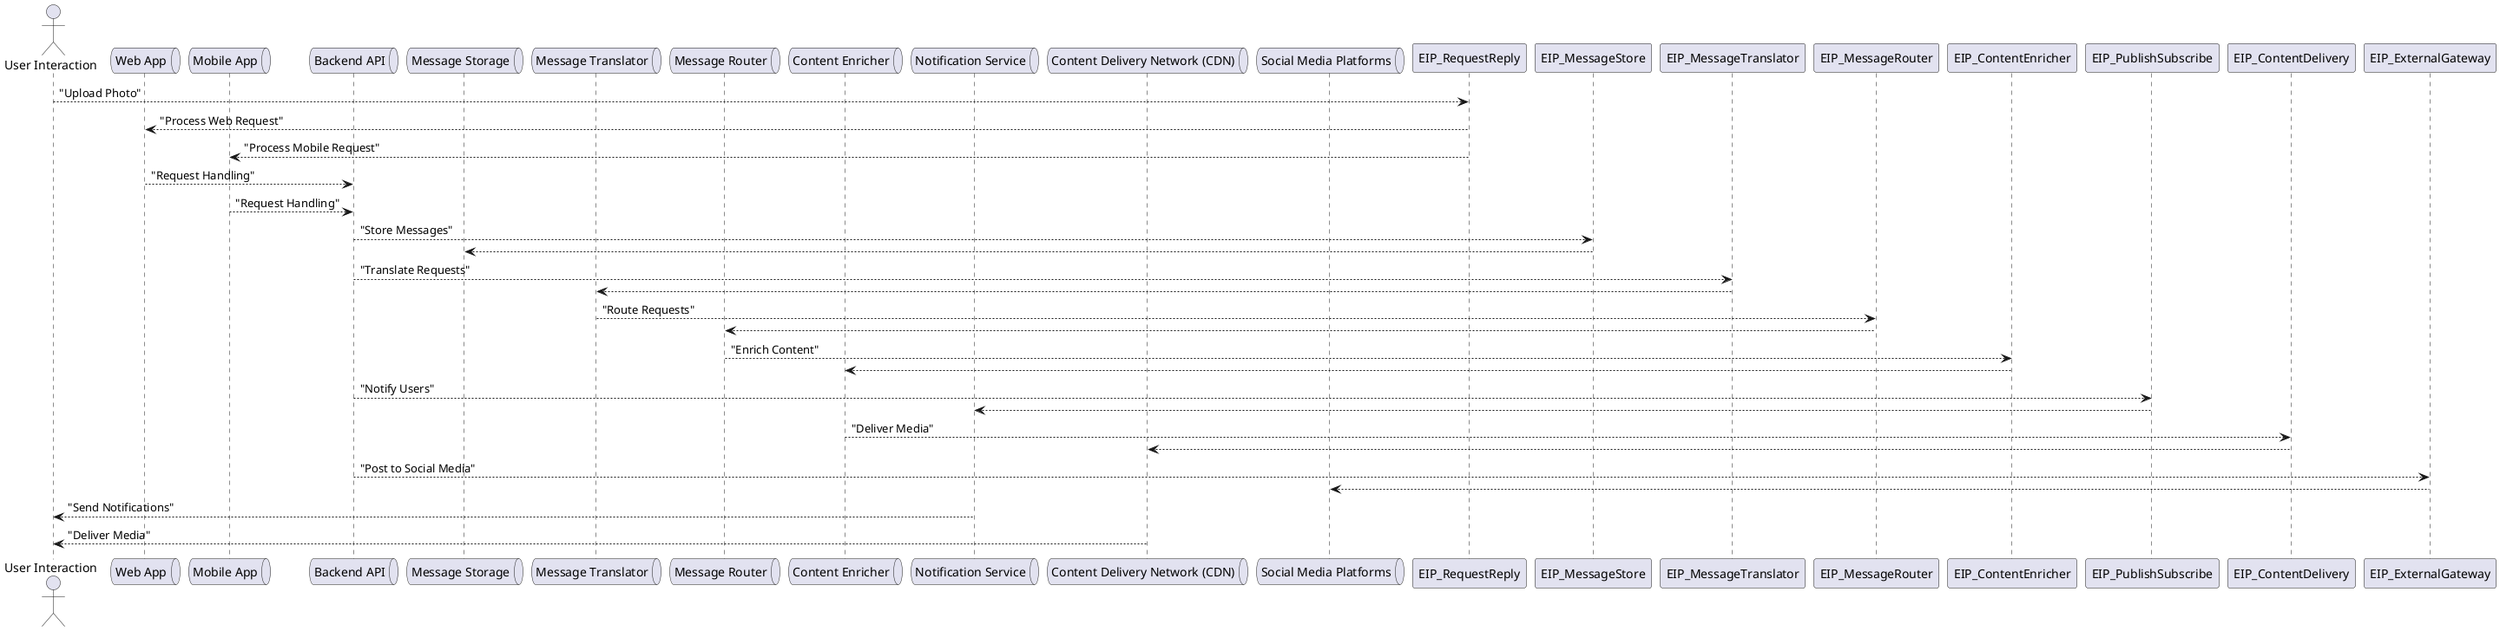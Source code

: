 /' General Styling '/

!include "sprites/filter.puml" 

skinparam defaultTextAlignment center

!procedure HIDE_STEREOTYPES()
  Hide <<message>> stereotype
  Hide <<command message>>  stereotype
  Hide <<document message>>  stereotype
  Hide <<event message>>  stereotype
  Hide <<request-reply>>  stereotype
  Hide <<return address>>  stereotype
  Hide <<correlation identifier>>  stereotype
  Hide <<message sequence>>  stereotype
  Hide <<message expiration>>  stereotype
  Hide <<filter>> stereotype
  Hide <<message router>>  stereotype
  Hide <<content-based router>> stereotype
  Hide <<message filter>> stereotype
  Hide <<dynamic message router>> stereotype
  Hide <<recipient list>>  stereotype
  Hide <<splitter>>  stereotype
  Hide <<aggregator>> stereotype
  Hide <<aggregator>> stereotype
  Hide <<resequencer>> stereotype
  Hide <<composed msg processor>> stereotype
  Hide <<routing slip>> stereotype
  Hide <<process manager>> stereotype
  Hide <<message broker>> stereotype
  Hide <<message broker>> stereotype
  Hide <<message translator>> stereotype
  Hide <<wrapper>> stereotype
  Hide <<unwrapper>> stereotype
  Hide <<data enricher>>  stereotype
  Hide <<content filter>> stereotype
  Hide <<normalizer>> stereotype
  Hide <<message endpoint>> stereotype
  Hide <<messaging gateway>> stereotype
  Hide <<messaging mapper>> stereotype
  Hide <<transactional producer>> stereotype
  Hide <<transactional consumer>> stereotype
  Hide <<polling consumer>> stereotype
  Hide <<event-driven consumer>> stereotype
  Hide <<message dispatcher>> stereotype
  Hide <<selective consumer>> stereotype
  Hide <<durable subscriber>> stereotype
  Hide <<non-durable subscriber>> stereotype
  Hide <<service activator>> stereotype
  Hide <<message channel>>  stereotype
  Hide <<point-to-point channel>>  stereotype
  Hide <<publish-subscribe channel>>  stereotype
  Hide <<datatype channel>> stereotype
  Hide <<invalid message channel>> stereotype
  Hide <<dead letter channel>> stereotype
  Hide <<channel adapter left>>  stereotype
  Hide <<channel adapter right>>  stereotype
  Hide <<messaging bridge>> stereotype
  Hide <<message bus>> stereotype
  Hide <<control bus>> stereotype
  Hide <<detour>> stereotype
  Hide <<wire tap>> stereotype
  Hide <<message store>> stereotype
  Hide <<smart proxy>> stereotype
  Hide <<test message>> stereotype
  Hide <<channel purger>>  stereotype
!endprocedure

!define LAYOUT_LEFT_RIGHT() left to right direction

/'  ########################################################
    ################## Message Construct  ################## 
'/  ########################################################

/'  EIP Pattern: Message 
    Link: https://www.enterpriseintegrationpatterns.com/patterns/messaging/Message.html
'/
!define Message(_alias) rectangle "<$message>" as _alias <<message>> 
!define Message(_alias, _label) rectangle "<$message>\r _label" as _alias <<message>> 


/'  EIP Pattern: Command Message
    Link: https://www.enterpriseintegrationpatterns.com/patterns/messaging/CommandMessage.html 
'/
!define CommandMessage(_alias) rectangle "<$command_message>" as _alias <<command message>> 
!define CommandMessage(_alias, _label) rectangle "<$command_message>\r _label" as _alias <<command message>> 

/'  EIP Pattern: Document Message
    Link: https://www.enterpriseintegrationpatterns.com/patterns/messaging/DocumentMessage.html 
'/
!define DocumentMessage(_alias) rectangle "<$document_message>" as _alias <<document message>> 
!define DocumentMessage(_alias, _label) rectangle "<$document_message>\r _label" as _alias <<document message>> 

/'  EIP Pattern: Event Message
    Link: https://www.enterpriseintegrationpatterns.com/patterns/messaging/EventMessage.html
'/
!define EventMessage(_alias) rectangle "<$event_message>" as _alias <<event message>> 
!define EventMessage(_alias, _label) rectangle "<$event_message>\r _label" as _alias <<event message>> 

/'  EIP Pattern: Request-Reply
    Link: https://www.enterpriseintegrationpatterns.com/patterns/messaging/RequestReply.html
'/
!define RequestReply(_alias) rectangle "<$request_reply>" as _alias <<request-reply>> 
!define RequestReply(_alias, _label) rectangle "<$request_reply>\r _label" as _alias <<request-reply>> 

/'  EIP Pattern: Return Address
    Link: https://www.enterpriseintegrationpatterns.com/patterns/messaging/ReturnAddress.html
'/
!define ReturnAddress(_alias) rectangle "<$return_address>" as _alias <<return address>> 
!define ReturnAddress(_alias, _label) rectangle "<$return_address>\r _label" as _alias <<return address>> 

/'  EIP Pattern: Correlation Identifier
    Link https://www.enterpriseintegrationpatterns.com/patterns/messaging/CorrelationIdentifier.html
'/
!define CorrelationIdentifier(_alias) rectangle "<$correlation_identifier>" as _alias <<correlation identifier>> 
!define CorrelationIdentifier(_alias, _label) rectangle "<$correlation_identifier>\r _label" as _alias <<correlation identifier>> 

/'  EIP Pattern: Message Sequence
    Link: https://www.enterpriseintegrationpatterns.com/patterns/messaging/MessageSequence.html
'/
!define MessageSequence(_alias) rectangle "<$message_sequence>" as _alias <<message sequence>> 
!define MessageSequence(_alias, _label) rectangle "<$message_sequence>\r _label" as _alias <<message sequence>> 

/' EIP Pattern: Message Expiration 
   Link https://www.enterpriseintegrationpatterns.com/patterns/messaging/MessageExpiration.html
'/
!define MessageExpiration(_alias) rectangle "<$message_expiration>" as _alias <<message expiration>> 
!define MessageExpiration(_alias, _label) rectangle "<$message_expiration>\r _label" as _alias <<message expiration>> 

/'  EIP Pattern: Format Indicator
    Link: https://www.enterpriseintegrationpatterns.com/patterns/messaging/FormatIndicator.html
'/

/'  ########################################################
    ################### Message Routing  ################### 
'/  ########################################################

/'  EIP Pattern: Pipes-and-Filter
    Link: https://www.enterpriseintegrationpatterns.com/patterns/messaging/PipesAndFilters.html
'/
!define Filter(_alias) rectangle " " as _alias <<filter>>
!define Filter(_alias, _label) rectangle "_label" as _alias <<filter>>

/'  EIP Pattern: Message Router
    Link: https://www.enterpriseintegrationpatterns.com/patterns/messaging/MessageRouter.html
'/
!define MessageRouter(_alias) rectangle "<$message_router>" as _alias <<message router>> 
!define MessageRouter(_alias, _label) rectangle "<$message_router>\r _label" as _alias <<message router>> 

/'  EIP Pattern: Contend-based Router
    Link: https://www.enterpriseintegrationpatterns.com/patterns/messaging/ContentBasedRouter.html
    TODO: This should be done in a function, with more flexibility
'/
!define ContentBasedRouter(_alias) rectangle "<$content_based_router>" as _alias <<content-based router>> 
!define ContentBasedRouter(_alias, _label) rectangle "<$content_based_router>\r _label" as _alias <<content-based router>> 

/'  EIP Pattern: Message Filter
    Link: https://www.enterpriseintegrationpatterns.com/patterns/messaging/Filter.html
'/
!define MessageFilter(_alias) rectangle "<$message_filter>" as _alias <<message filter>> 
!define MessageFilter(_alias, _label) rectangle "<$message_filter>\r _label" as _alias <<message filter>> 

/'  EIP Pattern: Dynamic Router
    Link: https://www.enterpriseintegrationpatterns.com/patterns/messaging/DynamicRouter.html
'/

' Does require a dynamic rulebase to be linked autoamtically
!definelong DynamicRouter(_alias, _rulebase) 
rectangle "<$message_router>\r" as _alias <<dynamic message router>> 
_alias -- _rulebase
!enddefinelong

' Does require a dynamic rulebase to be linked autoamtically
!definelong DynamicRouter(_alias, _label, _rulebase) 
rectangle "<$message_router>\r _label" as _alias <<dynamic message router>>
_alias -- _rulebase
!enddefinelong

/'  EIP Pattern: Recipient List
    Link: https://www.enterpriseintegrationpatterns.com/patterns/messaging/RecipientList.html
'/
!define RecipientList(_alias) rectangle "<$recipient_list>" as _alias <<recipient list>> 
!define RecipientList(_alias, _label) rectangle "<$recipient_list>\r _label" as _alias <<recipient list>> 


/'  EIP Pattern: Splitter
    Link: https://www.enterpriseintegrationpatterns.com/patterns/messaging/Sequencer.html
'/
!define Splitter(_alias) rectangle "<$splitter>" as _alias <<splitter>> 
!define Splitter(_alias, _label) rectangle "<$splitter>\r _label" as _alias <<splitter>> 


/'  EIP Pattern: Aggregator
    Link: https://www.enterpriseintegrationpatterns.com/patterns/messaging/Aggregator.html
'/
!define Aggregator(_alias) rectangle "<$aggregator>" as _alias <<aggregator>>
!define Aggregator(_alias, _label) rectangle "<$aggregator>\r _label" as _alias <<aggregator>>


/'  EIP Pattern: Resequencer
    Link: https://www.enterpriseintegrationpatterns.com/patterns/messaging/Resequencer.html
'/
!define Resequencer(_alias) rectangle "<$resequencer>" as _alias <<resequencer>>
!define Resequencer(_alias, _label) rectangle "<$resequencer>\r _label" as _alias <<resequencer>>


/'  EIP Pattern: Composed Msg. Processor
    Link: https://www.enterpriseintegrationpatterns.com/patterns/messaging/Resequencer.html
'/
!define ComposedMessageProcessor(_alias) rectangle "<$composed_message_processor>" as _alias <<composed msg processor>>
!define ComposedMessageProcessor(_alias, _label) rectangle "<$composed_message_processor>\r _label" as _alias <<composed msg processor>>

/'  EIP Pattern: Scatter-Gather
    Link: https://www.enterpriseintegrationpatterns.com/patterns/messaging/BroadcastAggregate.html
    Info: No icon defined yet
'/

/'  EIP Pattern: Routing Slip
    Link: https://www.enterpriseintegrationpatterns.com/patterns/messaging/RoutingTable.html
'/
!define RoutingSlip(_alias) rectangle "<$routing_slip>" as _alias <<routing slip>>
!define RoutingSlip(_alias, _label) rectangle "<$routing_slip>\r _label" as _alias <<routing slip>>


/'  EIP Pattern: Process Manager 
    Link: https://www.enterpriseintegrationpatterns.com/patterns/messaging/ProcessManager.html
'/
!define ProcessManager(_alias) rectangle "<$process_manager>" as _alias <<process manager>>
!define ProcessManager(_alias, _label) rectangle "<$process_manager>\r _label" as _alias <<process manager>>


/'  EIP Pattern: Message Broker
    Link: https://www.enterpriseintegrationpatterns.com/patterns/messaging/MessageBroker.html
'/
!define MessageBroker(_alias) rectangle " " as _alias <<message broker>>
!define MessageBroker(_alias, _label) rectangle "_label" as _alias <<message broker>>

/'  ########################################################
    ################ Message Transformation  ############### 
'/  ########################################################

/'  EIP Pattern: Message Translator
    Link: https://www.enterpriseintegrationpatterns.com/patterns/messaging/MessageTranslator.html
'/
!define MessageTranslator(_alias) rectangle "<$message_translator>" as _alias <<message translator>>
!define MessageTranslator(_alias, _label) rectangle "<$message_translator>\r _label" as _alias <<message translator>>

/'  EIP Pattern: Envelope Wrapper
    Link: https://www.enterpriseintegrationpatterns.com/patterns/messaging/EnvelopeWrapper.html
'/
!define Wrapper(_alias) rectangle "<$wrapper>" as _alias <<wrapper>>
!define Wrapper(_alias, _label) rectangle "<$wrapper>\r _label" as _alias <<wrapper>>
!define Unwrapper(_alias) rectangle "<$unwrapper>" as _alias <<unwrapper>>
!define Unwrapper(_alias, _label) rectangle "<$unwrapper>\r _label" as _alias <<unwrapper>>

/'  EIP Pattern: Data Enricher
    Link: https://www.enterpriseintegrationpatterns.com/patterns/messaging/DataEnricher.html
'/
' Does require a external data source to be linked autoamtically
!definelong DataEnricher(_alias, _datasource) 
rectangle "<$data_enricher>\r" as _alias <<data enricher>> 
_alias -- _datasource
!enddefinelong

' Does require a external data source to be linked autoamtically
!definelong DataEnricher(_alias, _label, _datasource) 
rectangle "<$data_enricher>\r _label" as _alias <<data enricher>>
_alias -- _datasource
!enddefinelong

/'  EIP Pattern: Content Filter
    Link: https://www.enterpriseintegrationpatterns.com/patterns/messaging/ContentFilter.html
'/
!define ContentFilter(_alias) rectangle "<$content_filter>" as _alias <<content filter>>
!define ContentFilter(_alias, _label) rectangle "<$content_filter>\r _label" as _alias <<content filter>>

/'  EIP Pattern: Claim Check
    Link: https://www.enterpriseintegrationpatterns.com/patterns/messaging/ClaimCheck.html
    See below. Can be applied to other patterns,
'/

/'  EIP Pattern: Normalizer 
    Link: https://www.enterpriseintegrationpatterns.com/patterns/messaging/Normalizer.html
'/
!define Normalizer(_alias) rectangle "<$normalizer>" as _alias <<normalizer>> 
!define Normalizer(_alias, _label) rectangle "<$normalizer>\r _label" as _alias <<normalizer>> 

/'  EIP Pattern: Canonical Data Model 
    Link: https://www.enterpriseintegrationpatterns.com/patterns/messaging/CanonicalDataModel.html
    Info: No info defined yet
'/

/'  ########################################################
    ################## Messaging Endpoints  ################## 
'/  ########################################################

/'  EIP Pattern: Message Endpoint 
    Link: https://www.enterpriseintegrationpatterns.com/patterns/messaging/MessageEndpoint.html
'/  
!define MessageEndpoint(_alias) rectangle "<$message_endpoint>" as _alias <<message endpoint>> 
!define MessageEndpoint(_alias, _label) rectangle "<$message_endpoint>\r _label" as _alias <<message endpoint>> 

/'  EIP Pattern: Messaging Gateway 
    Link: https://www.enterpriseintegrationpatterns.com/patterns/messaging/MessagingGateway.html
'/
!define MessagingGateway(_alias) rectangle "<$messaging_gateway>" as _alias <<messaging gateway>> 
!define MessagingGateway(_alias, _label) rectangle "<$messaging_gateway>\r _label" as _alias <<messaging gateway>> 

/'  EIP Pattern: Messaging Mapper
    Link: https://www.enterpriseintegrationpatterns.com/patterns/messaging/MessagingMapper.html
'/
!define MessagingMapper(_alias) rectangle "<$messaging_mapper>" as _alias <<messaging mapper>> 
!define MessagingMapper(_alias, _label) rectangle "<$messaging_mapper>\r _label" as _alias <<messaging mapper>> 

/'  EIP Pattern: Transactional client
    Link: https://www.enterpriseintegrationpatterns.com/patterns/messaging/TransactionalClient.html
'/
!define TransactionalProducer(_alias) rectangle "<$transactional_producer>" as _alias <<transactional producer>> 
!define TransactionalProducer(_alias, _label) rectangle "<$transactional_producer>\r _label" as _alias <<transactional producer>> 
!define TransactionalConsumer(_alias) rectangle "<$transactional_consumer>" as _alias <<transactional consumer>> 
!define TransactionalConsumer(_alias, _label) rectangle "<$transactional_consumer>\r _label" as _alias <<transactional consumer>> 

/'  EIP Pattern: Polling Consumer
    Link: https://www.enterpriseintegrationpatterns.com/patterns/messaging/PollingConsumer.html
'/
!define PollingConsumer(_alias) rectangle "<$polling_consumer>" as _alias <<polling consumer>> 
!define PollingConsumer(_alias, _label) rectangle "<$polling_consumer>\r _label" as _alias <<polling consumer>> 

/'  EIP Pattern: Event-Driven Consumer 
    Link: https://www.enterpriseintegrationpatterns.com/patterns/messaging/EventDrivenConsumer.html
'/
!define EventDrivenConsumer(_alias) rectangle "<$eventdriven_consumer>" as _alias <<event-driven consumer>> 
!define EventDrivenConsumer(_alias, _label) rectangle "<$eventdriven_consumer>\r _label" as _alias <<event-driven consumer>> 

/'  EIP Pattern: Competing Consumers
    Link: https://www.enterpriseintegrationpatterns.com/patterns/messaging/CompetingConsumers.html
    No special element required. Can be done in code by adding multiple consumers.
'/

/'  EIP Pattern: Message Dispatcher
    Link: https://www.enterpriseintegrationpatterns.com/patterns/messaging/MessageDispatcher.html
'/
!define MessageDispatcher(_alias) rectangle "<$message_dispatcher>" as _alias <<message dispatcher>> 
!define MessageDispatcher(_alias, _label) rectangle "<$message_dispatcher>\r _label" as _alias <<message dispatcher>> 

/'  EIP Pattern: Selective Consumer
    Link: https://www.enterpriseintegrationpatterns.com/patterns/messaging/MessageSelector.html
'/
!define SelectiveConsumer(_alias) rectangle "<$selective_consumer>" as _alias <<selective consumer>> 
!define SelectiveConsumer(_alias, _label) rectangle "<$selective_consumer>\r _label" as _alias <<selective consumer>> 

/'  EIP Pattern: Durable Consumer
    Link: https://www.enterpriseintegrationpatterns.com/patterns/messaging/DurableSubscription.html
'/
!define DurableSubscriber(_alias) rectangle "<$durable_subscriber>" as _alias <<durable subscriber>> 
!define DurableSubscriber(_alias, _label) rectangle "<$durable_subscriber>\r _label" as _alias <<durable subscriber>> 
!define NonDurableSubscriber(_alias) rectangle "<$nondurable_subscriber>" as _alias <<non-durable subscriber>> 
!define NonDurableSubscriber(_alias, _label) rectangle "<$nondurable_subscriber>\r _label" as _alias <<non-durable subscriber>> 

/'  EIP Pattern: Idempotent Receiver
    Link: https://www.enterpriseintegrationpatterns.com/patterns/messaging/IdempotentReceiver.html
    TBD, no metapher availalbe at www.enterpriseintegrationpatterns.com
'/

/'  EIP Pattern: Service Activator
    Link: https://www.enterpriseintegrationpatterns.com/patterns/messaging/
'/
!define ServiceActivator(_alias) rectangle "<$service_activator>" as _alias <<service activator>> 
!define ServiceActivator(_alias, _label) rectangle "<$service_activator>\r _label" as _alias <<service activator>> 

/'  ########################################################
    ################## Messaging Channels  ################# 
'/  ########################################################

/'  EIP Pattern: Message Channel 
    Link: https://www.enterpriseintegrationpatterns.com/patterns/messaging/MessageChannel.html
'/
!define MsgChannel(_alias) rectangle "<$queue>" as _alias <<message channel>> 
!define MsgChannel(_alias, _label) rectangle "<$queue>\r _label" as _alias <<message channel>> 

/'  EIP Pattern: Point-to-Point Channel 
    Link: https://www.enterpriseintegrationpatterns.com/patterns/messaging/PointToPointChannel.html
'/
!define P2PChannel(_alias) rectangle "<$queue>" as _alias <<point-to-point channel>> 
!define P2PChannel(_alias, _label) rectangle "<$queue>\r _label" as _alias <<point-to-point channel>> 

/'  EIP Pattern: Publish-Subscribe Channel 
    Link: https://www.enterpriseintegrationpatterns.com/patterns/messaging/PublishSubscribeChannel.html
'/
!define PubSubChannel(_alias) rectangle "<$queue>" as _alias <<publish-subscribe channel>> 
!define PubSubChannel(_alias, _label) rectangle "<$queue>\r _label" as _alias <<publish-subscribe channel>> 

/'  EIP Pattern: Datatype Channel
    Link: https://www.enterpriseintegrationpatterns.com/patterns/messaging/DatatypeChannel.html
'/
!define DatatypeChannel(_alias) rectangle "<$datatype_channel>" as _alias <<datatype channel>> 
!define DatatypeChannel(_alias, _label) rectangle "<$datatype_channel>\r _label" as _alias <<datatype channel>> 

/'  EIP Pattern: Invalid Message Channel 
    Link: https://www.enterpriseintegrationpatterns.com/patterns/messaging/InvalidMessageChannel.html
'/
!define InvalidMsgChannel(_alias) rectangle "<$invalid_message_channel>" as _alias <<invalid message channel>> 
!define InvalidMsgChannel(_alias, _label) rectangle "<$invalid_message_channel>\r _label" as _alias <<invalid message channel>> 

/'  EIP Pattern: Dead Letter Channel 
    Link: https://www.enterpriseintegrationpatterns.com/patterns/messaging/DeadLetterChannel.html
'/
!define DeadLetterChannel(_alias) rectangle "<$dead_letter_queue>" as _alias <<dead letter channel>> 
!define DeadLetterChannel(_alias, _label) rectangle "<$dead_letter_queue>\r _label" as _alias <<dead letter channel>> 

/'  EIP Pattern: Guaranteed Delivery
    Link: https://www.enterpriseintegrationpatterns.com/patterns/messaging/GuaranteedMessaging.html
    TBS: THere is no specific metapther for quaranteed delivery
'/

/'  EIP Pattern: Channel Adapter 
    Link: https://www.Leftenterpriseintegrationpatterns.com/patterns/messaging/ChannelAdapter.html
'/
!define ChannelAdapterLeft(_alias) rectangle "<$channel_adapter_left>" as _alias <<channel adapter left>> 
!define ChannelAdapterLeft(_alias, _label) rectangle "<$channel_adapter_left>\r _label" as _alias <<channel adapter left>> 
!define ChannelAdapterRight(_alias) rectangle "<$channel_adapter_right>" as _alias <<channel adapter right>> 
!define ChannelAdapterRight(_alias, _label) rectangle "<$channel_adapter_right>\r _label" as _alias <<channel adapter right>> 

/'  EIP Pattern: Messaging Bridge
    Link: https://www.enterpriseintegrationpatterns.com/patterns/messaging/MessagingBridge.html
'/
!define MsgBridge(_alias) rectangle "<$bridge>" as _alias <<messaging bridge>> 
!define MsgBridge(_alias, _label) rectangle "<$bridge>\r _label" as _alias <<messaging bridge>> 

/'  EIP Pattern: Message Bus 
    Link: https://www.enterpriseintegrationpatterns.com/patterns/messaging/MessageBus.html
'/
!define MsgBus(_alias) rectangle "<$message_bus>" as _alias <<message bus>> 
!define MsgBus(_alias, _label) rectangle "<$message_bus>\r _label" as _alias <<message bus>> 


/'  ########################################################
    ################## Systems Management  ################# 
'/  ########################################################

/'  EIP Pattern: Control Bus
    Link: h‚ttps://www.enterpriseintegrationpatterns.com/patterns/messaging/ControlBus.html
'/
Hide <<control bus>> stereotype
!procedure ControlBus($alias)
  rectangle "<$control_bus>" as $alias <<control bus>> #transparent
  skinparam rectangle {
    BorderColor<<control bus>> transparent
    Shadowing<<control bus>> false
  }  
!endprocedure

/'  EIP Pattern: Detour
    Link: https://www.enterpriseintegrationpatterns.com/patterns/messaging/Detour.html
'/
!define Detour(_alias) rectangle "<$detour>" as _alias <<detour>> 
!define Detour(_alias, _label) rectangle "<$detour>\r _label" as _alias <<detour>> 


/'  EIP Pattern: Wire Tap
    Link: https://www.enterpriseintegrationpatterns.com/patterns/messaging/WireTap.html
'/
!define WireTap(_alias) rectangle "<$wire_tap>" as _alias <<wire tap>> 
!define WireTap(_alias, _label) rectangle "<$wire_tap>\r _label" as _alias <<wire tap>> 

/'  EIP Pattern: Message History
    Link: https://www.enterpriseintegrationpatterns.com/patterns/messaging/MessageHistory.html
    TB: This is rather hard to do
'/

/'  EIP Pattern: Message Store
    Link: https://www.enterpriseintegrationpatterns.com/patterns/messaging/MessageStore.html
'/
!define MessageStore(_alias) rectangle "<$message_store>" as _alias <<message store>> 
!define MessageStore(_alias, _label) rectangle "<$message_store>\r _label" as _alias <<message store>> 

/'  EIP Patern: Smart Proxy 
    Link: https://www.enterpriseintegrationpatterns.com/patterns/messaging/SmartProxy.html
'/
!define SmartProxy(_alias) rectangle "<$smart_proxy>" as _alias <<smart proxy>> 
!define SmartProxy(_alias, _label) rectangle "<$smart_proxy>\r _label" as _alias <<smart proxy>> 

/'  EIP Pattern: Test Message 
    Link: https://www.enterpriseintegrationpatterns.com/patterns/messaging/TestMessage.html 
'/
!define TestMessage(_alias) rectangle "<$test_message>" as _alias <<test message>> 
!define TestMessage(_alias, _label) rectangle "<$test_message>\r _label" as _alias <<test message>> 


/'  EIP Pattern: Channel Purger
    Link: https://www.enterpriseintegrationpatterns.com/patterns/messaging/ChannelPurger.html
'/
 
!define ChannelPurger(_alias) rectangle "<$channel_purger>" as _alias <<channel purger>> 
!define ChannelPurger(_alias, _label) rectangle "<$channel_purger>\r _label" as _alias <<channel purger>> 

/'  ########################################################
    ######################################################## 
'/  ########################################################

'/ Relations 
'/

!define Send(_from, _to) _from --> _to

!define Pipe(_from, _to) _from --> _to : Pipe
@startuml

'!include <EIPPlantUML/EIP>

' Define actors and endpoints
actor "User Interaction" as user
queue "Web App" as webApp
queue "Mobile App" as mobileApp

' Backend and services
queue "Backend API" as backendApi
queue "Message Storage" as messageStorage
queue "Message Translator" as messageTranslator
queue "Message Router" as messageRouter
queue "Content Enricher" as contentEnricher
queue "Notification Service" as notificationService
queue "Content Delivery Network (CDN)" as cdn
queue "Social Media Platforms" as socialMedia

' EIP patterns implementation
user --> EIP_RequestReply : "Upload Photo"
EIP_RequestReply --> webApp : "Process Web Request"
EIP_RequestReply --> mobileApp : "Process Mobile Request"

webApp --> backendApi : "Request Handling"
mobileApp --> backendApi : "Request Handling"
backendApi --> EIP_MessageStore : "Store Messages"
EIP_MessageStore --> messageStorage

backendApi --> EIP_MessageTranslator : "Translate Requests"
EIP_MessageTranslator --> messageTranslator

messageTranslator --> EIP_MessageRouter : "Route Requests"
EIP_MessageRouter --> messageRouter

messageRouter --> EIP_ContentEnricher : "Enrich Content"
EIP_ContentEnricher --> contentEnricher

backendApi --> EIP_PublishSubscribe : "Notify Users"
EIP_PublishSubscribe --> notificationService

contentEnricher --> EIP_ContentDelivery : "Deliver Media"
EIP_ContentDelivery --> cdn

backendApi --> EIP_ExternalGateway : "Post to Social Media"
EIP_ExternalGateway --> socialMedia

notificationService --> user : "Send Notifications"
cdn --> user : "Deliver Media"

@enduml

